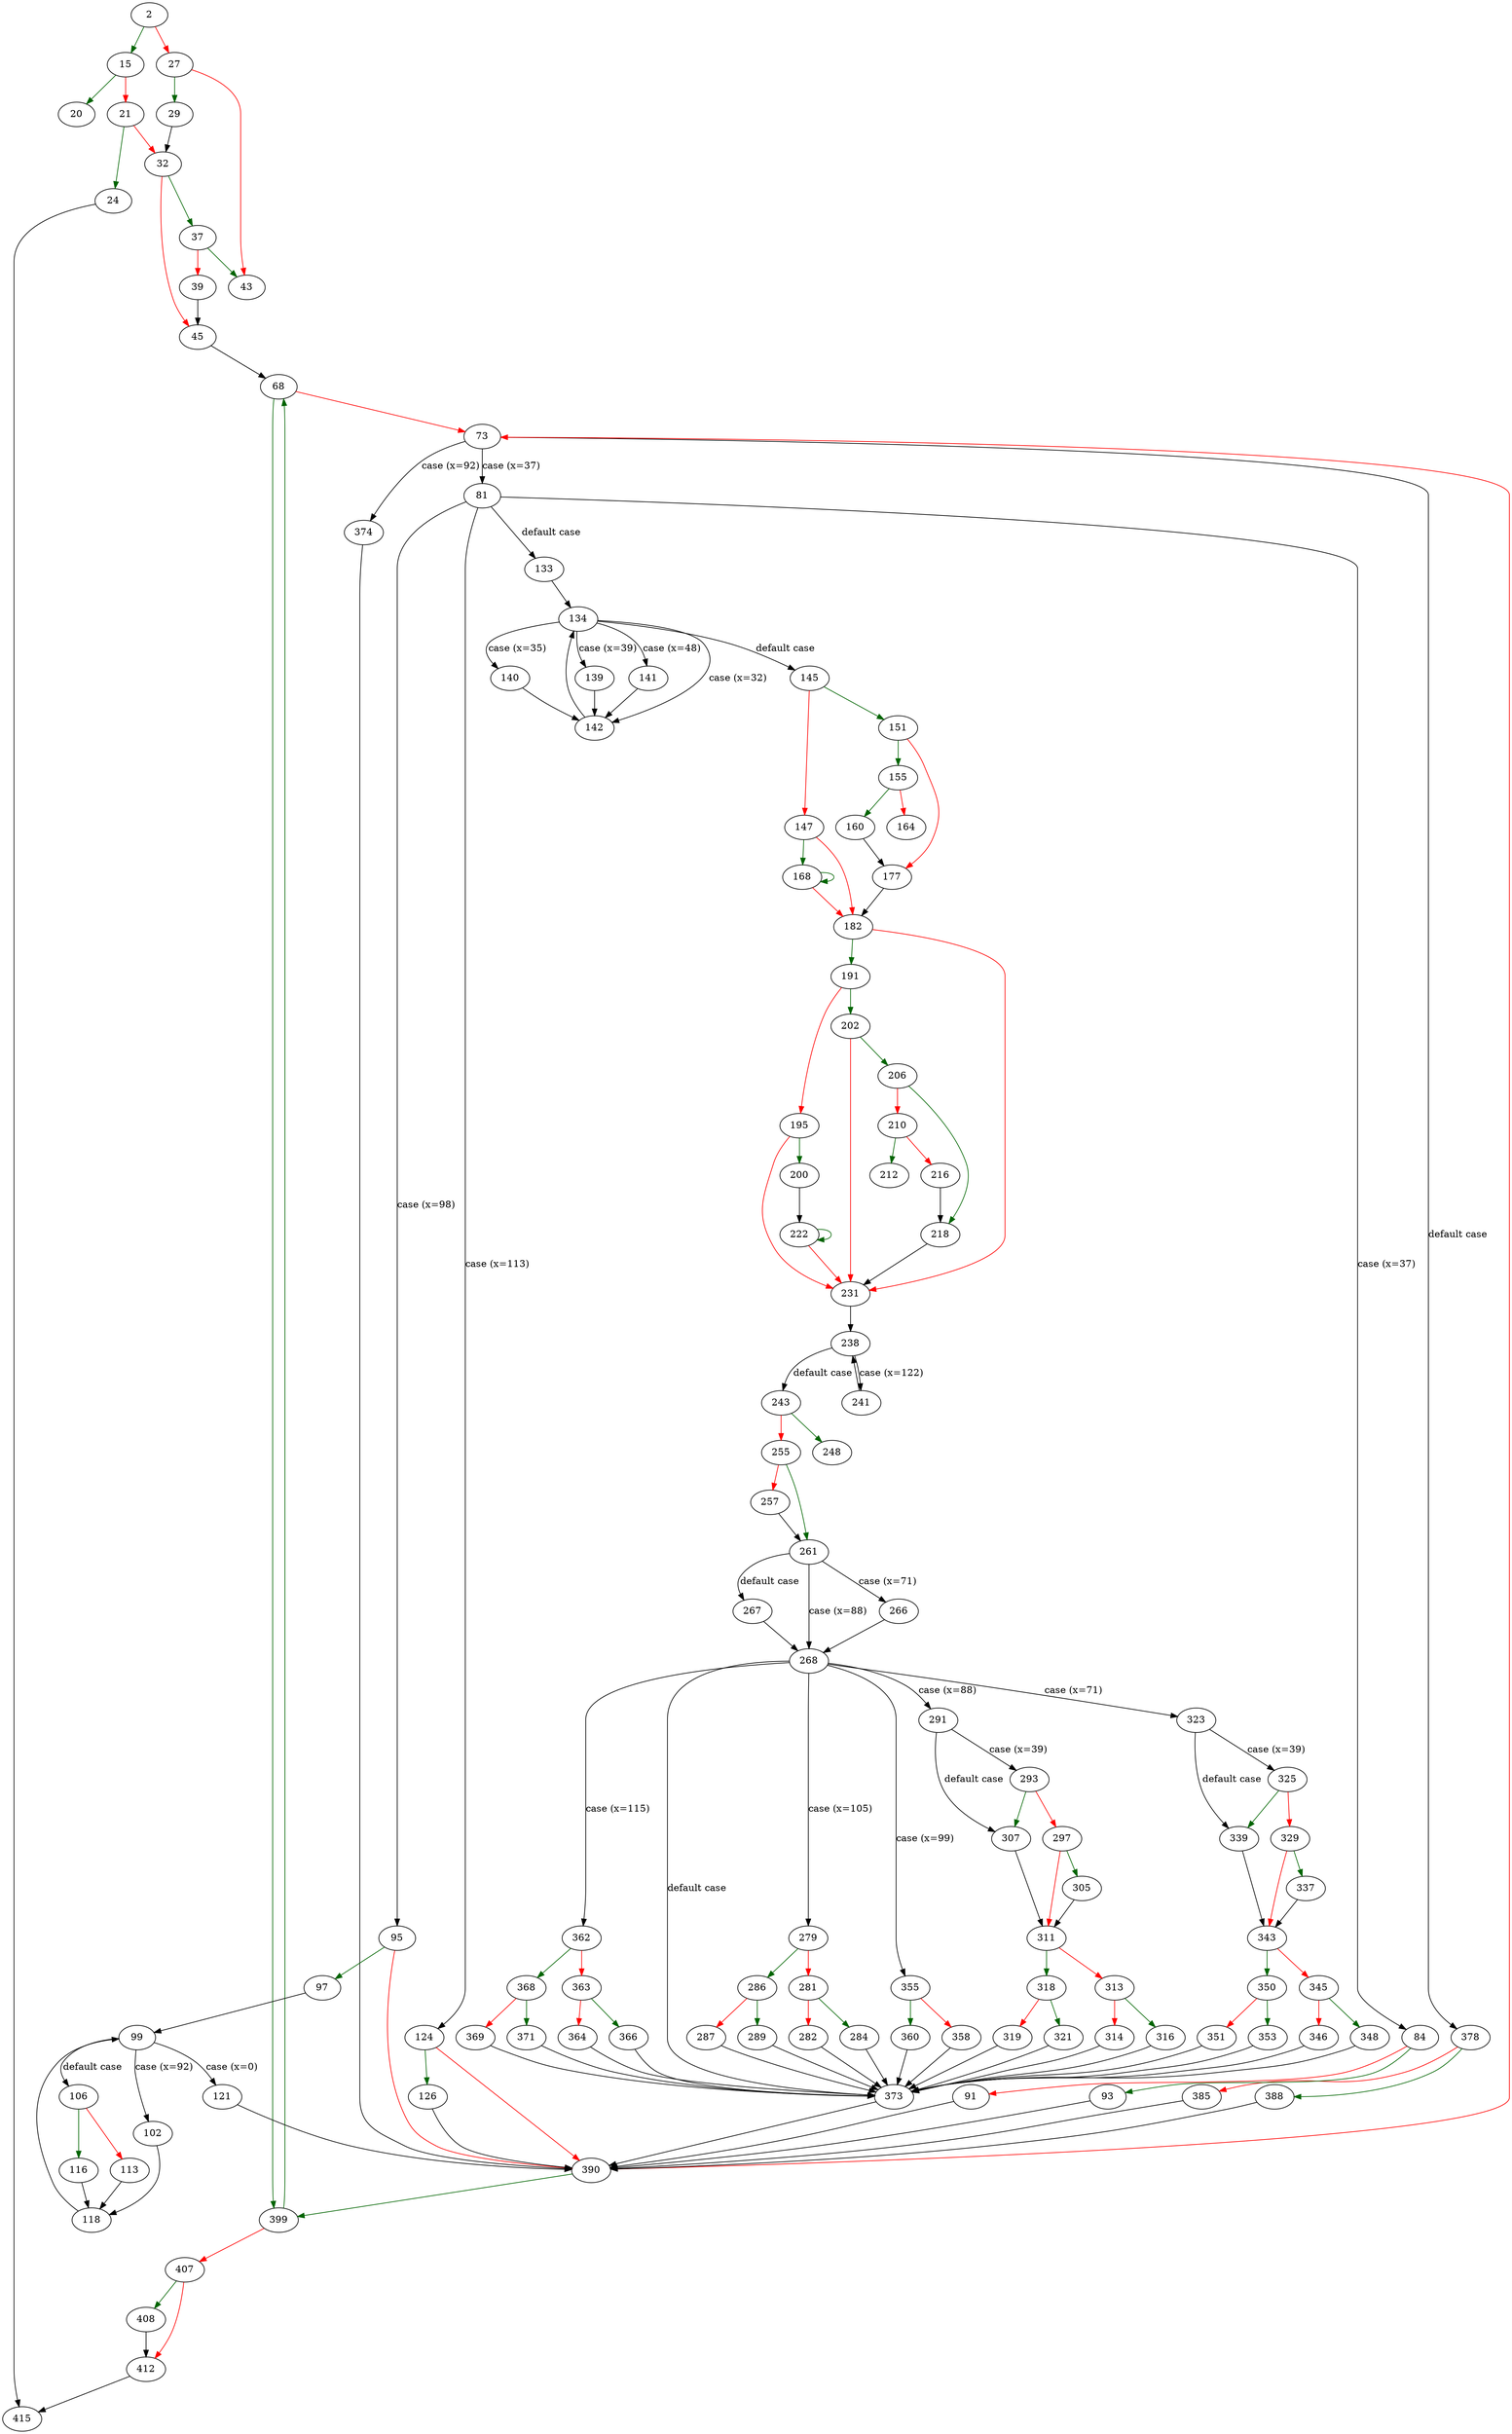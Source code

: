 strict digraph "main" {
	// Node definitions.
	2 [entry=true];
	15;
	27;
	20;
	21;
	24;
	32;
	415;
	29;
	43;
	37;
	45;
	39;
	68;
	399;
	73;
	81;
	374;
	378;
	84;
	95;
	124;
	133;
	93;
	91;
	390;
	97;
	99;
	121;
	102;
	106;
	118;
	116;
	113;
	126;
	134;
	139;
	142;
	140;
	141;
	145;
	151;
	147;
	168;
	182;
	155;
	177;
	160;
	164;
	191;
	231;
	202;
	195;
	200;
	222;
	206;
	218;
	210;
	212;
	216;
	238;
	241;
	243;
	248;
	255;
	261;
	257;
	268;
	266;
	267;
	279;
	291;
	323;
	355;
	362;
	373;
	286;
	281;
	284;
	282;
	289;
	287;
	293;
	307;
	297;
	305;
	311;
	318;
	313;
	316;
	314;
	321;
	319;
	325;
	339;
	329;
	337;
	343;
	350;
	345;
	348;
	346;
	353;
	351;
	360;
	358;
	368;
	363;
	366;
	364;
	371;
	369;
	388;
	385;
	407;
	408;
	412;

	// Edge definitions.
	2 -> 15 [
		color=darkgreen
		cond=true
	];
	2 -> 27 [
		color=red
		cond=false
	];
	15 -> 20 [
		color=darkgreen
		cond=true
	];
	15 -> 21 [
		color=red
		cond=false
	];
	27 -> 29 [
		color=darkgreen
		cond=true
	];
	27 -> 43 [
		color=red
		cond=false
	];
	21 -> 24 [
		color=darkgreen
		cond=true
	];
	21 -> 32 [
		color=red
		cond=false
	];
	24 -> 415;
	32 -> 37 [
		color=darkgreen
		cond=true
	];
	32 -> 45 [
		color=red
		cond=false
	];
	29 -> 32;
	37 -> 43 [
		color=darkgreen
		cond=true
	];
	37 -> 39 [
		color=red
		cond=false
	];
	45 -> 68;
	39 -> 45;
	68 -> 399 [
		color=darkgreen
		cond=true
	];
	68 -> 73 [
		color=red
		cond=false
	];
	399 -> 68 [
		color=darkgreen
		cond=true
	];
	399 -> 407 [
		color=red
		cond=false
	];
	73 -> 81 [
		cond="case (x=37)"
		label="case (x=37)"
	];
	73 -> 374 [
		cond="case (x=92)"
		label="case (x=92)"
	];
	73 -> 378 [
		cond="default case"
		label="default case"
	];
	81 -> 84 [
		cond="case (x=37)"
		label="case (x=37)"
	];
	81 -> 95 [
		cond="case (x=98)"
		label="case (x=98)"
	];
	81 -> 124 [
		cond="case (x=113)"
		label="case (x=113)"
	];
	81 -> 133 [
		cond="default case"
		label="default case"
	];
	374 -> 390;
	378 -> 388 [
		color=darkgreen
		cond=true
	];
	378 -> 385 [
		color=red
		cond=false
	];
	84 -> 93 [
		color=darkgreen
		cond=true
	];
	84 -> 91 [
		color=red
		cond=false
	];
	95 -> 390 [
		color=red
		cond=false
	];
	95 -> 97 [
		color=darkgreen
		cond=true
	];
	124 -> 390 [
		color=red
		cond=false
	];
	124 -> 126 [
		color=darkgreen
		cond=true
	];
	133 -> 134;
	93 -> 390;
	91 -> 390;
	390 -> 399 [
		color=darkgreen
		cond=true
	];
	390 -> 73 [
		color=red
		cond=false
	];
	97 -> 99;
	99 -> 121 [
		cond="case (x=0)"
		label="case (x=0)"
	];
	99 -> 102 [
		cond="case (x=92)"
		label="case (x=92)"
	];
	99 -> 106 [
		cond="default case"
		label="default case"
	];
	121 -> 390;
	102 -> 118;
	106 -> 116 [
		color=darkgreen
		cond=true
	];
	106 -> 113 [
		color=red
		cond=false
	];
	118 -> 99;
	116 -> 118;
	113 -> 118;
	126 -> 390;
	134 -> 139 [
		cond="case (x=39)"
		label="case (x=39)"
	];
	134 -> 142 [
		cond="case (x=32)"
		label="case (x=32)"
	];
	134 -> 140 [
		cond="case (x=35)"
		label="case (x=35)"
	];
	134 -> 141 [
		cond="case (x=48)"
		label="case (x=48)"
	];
	134 -> 145 [
		cond="default case"
		label="default case"
	];
	139 -> 142;
	142 -> 134;
	140 -> 142;
	141 -> 142;
	145 -> 151 [
		color=darkgreen
		cond=true
	];
	145 -> 147 [
		color=red
		cond=false
	];
	151 -> 155 [
		color=darkgreen
		cond=true
	];
	151 -> 177 [
		color=red
		cond=false
	];
	147 -> 168 [
		color=darkgreen
		cond=true
	];
	147 -> 182 [
		color=red
		cond=false
	];
	168 -> 168 [
		color=darkgreen
		cond=true
	];
	168 -> 182 [
		color=red
		cond=false
	];
	182 -> 191 [
		color=darkgreen
		cond=true
	];
	182 -> 231 [
		color=red
		cond=false
	];
	155 -> 160 [
		color=darkgreen
		cond=true
	];
	155 -> 164 [
		color=red
		cond=false
	];
	177 -> 182;
	160 -> 177;
	191 -> 202 [
		color=darkgreen
		cond=true
	];
	191 -> 195 [
		color=red
		cond=false
	];
	231 -> 238;
	202 -> 231 [
		color=red
		cond=false
	];
	202 -> 206 [
		color=darkgreen
		cond=true
	];
	195 -> 231 [
		color=red
		cond=false
	];
	195 -> 200 [
		color=darkgreen
		cond=true
	];
	200 -> 222;
	222 -> 231 [
		color=red
		cond=false
	];
	222 -> 222 [
		color=darkgreen
		cond=true
	];
	206 -> 218 [
		color=darkgreen
		cond=true
	];
	206 -> 210 [
		color=red
		cond=false
	];
	218 -> 231;
	210 -> 212 [
		color=darkgreen
		cond=true
	];
	210 -> 216 [
		color=red
		cond=false
	];
	216 -> 218;
	238 -> 241 [
		cond="case (x=122)"
		label="case (x=122)"
	];
	238 -> 243 [
		cond="default case"
		label="default case"
	];
	241 -> 238;
	243 -> 248 [
		color=darkgreen
		cond=true
	];
	243 -> 255 [
		color=red
		cond=false
	];
	255 -> 261 [
		color=darkgreen
		cond=true
	];
	255 -> 257 [
		color=red
		cond=false
	];
	261 -> 268 [
		cond="case (x=88)"
		label="case (x=88)"
	];
	261 -> 266 [
		cond="case (x=71)"
		label="case (x=71)"
	];
	261 -> 267 [
		cond="default case"
		label="default case"
	];
	257 -> 261;
	268 -> 279 [
		cond="case (x=105)"
		label="case (x=105)"
	];
	268 -> 291 [
		cond="case (x=88)"
		label="case (x=88)"
	];
	268 -> 323 [
		cond="case (x=71)"
		label="case (x=71)"
	];
	268 -> 355 [
		cond="case (x=99)"
		label="case (x=99)"
	];
	268 -> 362 [
		cond="case (x=115)"
		label="case (x=115)"
	];
	268 -> 373 [
		cond="default case"
		label="default case"
	];
	266 -> 268;
	267 -> 268;
	279 -> 286 [
		color=darkgreen
		cond=true
	];
	279 -> 281 [
		color=red
		cond=false
	];
	291 -> 293 [
		cond="case (x=39)"
		label="case (x=39)"
	];
	291 -> 307 [
		cond="default case"
		label="default case"
	];
	323 -> 325 [
		cond="case (x=39)"
		label="case (x=39)"
	];
	323 -> 339 [
		cond="default case"
		label="default case"
	];
	355 -> 360 [
		color=darkgreen
		cond=true
	];
	355 -> 358 [
		color=red
		cond=false
	];
	362 -> 368 [
		color=darkgreen
		cond=true
	];
	362 -> 363 [
		color=red
		cond=false
	];
	373 -> 390;
	286 -> 289 [
		color=darkgreen
		cond=true
	];
	286 -> 287 [
		color=red
		cond=false
	];
	281 -> 284 [
		color=darkgreen
		cond=true
	];
	281 -> 282 [
		color=red
		cond=false
	];
	284 -> 373;
	282 -> 373;
	289 -> 373;
	287 -> 373;
	293 -> 307 [
		color=darkgreen
		cond=true
	];
	293 -> 297 [
		color=red
		cond=false
	];
	307 -> 311;
	297 -> 305 [
		color=darkgreen
		cond=true
	];
	297 -> 311 [
		color=red
		cond=false
	];
	305 -> 311;
	311 -> 318 [
		color=darkgreen
		cond=true
	];
	311 -> 313 [
		color=red
		cond=false
	];
	318 -> 321 [
		color=darkgreen
		cond=true
	];
	318 -> 319 [
		color=red
		cond=false
	];
	313 -> 316 [
		color=darkgreen
		cond=true
	];
	313 -> 314 [
		color=red
		cond=false
	];
	316 -> 373;
	314 -> 373;
	321 -> 373;
	319 -> 373;
	325 -> 339 [
		color=darkgreen
		cond=true
	];
	325 -> 329 [
		color=red
		cond=false
	];
	339 -> 343;
	329 -> 337 [
		color=darkgreen
		cond=true
	];
	329 -> 343 [
		color=red
		cond=false
	];
	337 -> 343;
	343 -> 350 [
		color=darkgreen
		cond=true
	];
	343 -> 345 [
		color=red
		cond=false
	];
	350 -> 353 [
		color=darkgreen
		cond=true
	];
	350 -> 351 [
		color=red
		cond=false
	];
	345 -> 348 [
		color=darkgreen
		cond=true
	];
	345 -> 346 [
		color=red
		cond=false
	];
	348 -> 373;
	346 -> 373;
	353 -> 373;
	351 -> 373;
	360 -> 373;
	358 -> 373;
	368 -> 371 [
		color=darkgreen
		cond=true
	];
	368 -> 369 [
		color=red
		cond=false
	];
	363 -> 366 [
		color=darkgreen
		cond=true
	];
	363 -> 364 [
		color=red
		cond=false
	];
	366 -> 373;
	364 -> 373;
	371 -> 373;
	369 -> 373;
	388 -> 390;
	385 -> 390;
	407 -> 408 [
		color=darkgreen
		cond=true
	];
	407 -> 412 [
		color=red
		cond=false
	];
	408 -> 412;
	412 -> 415;
}